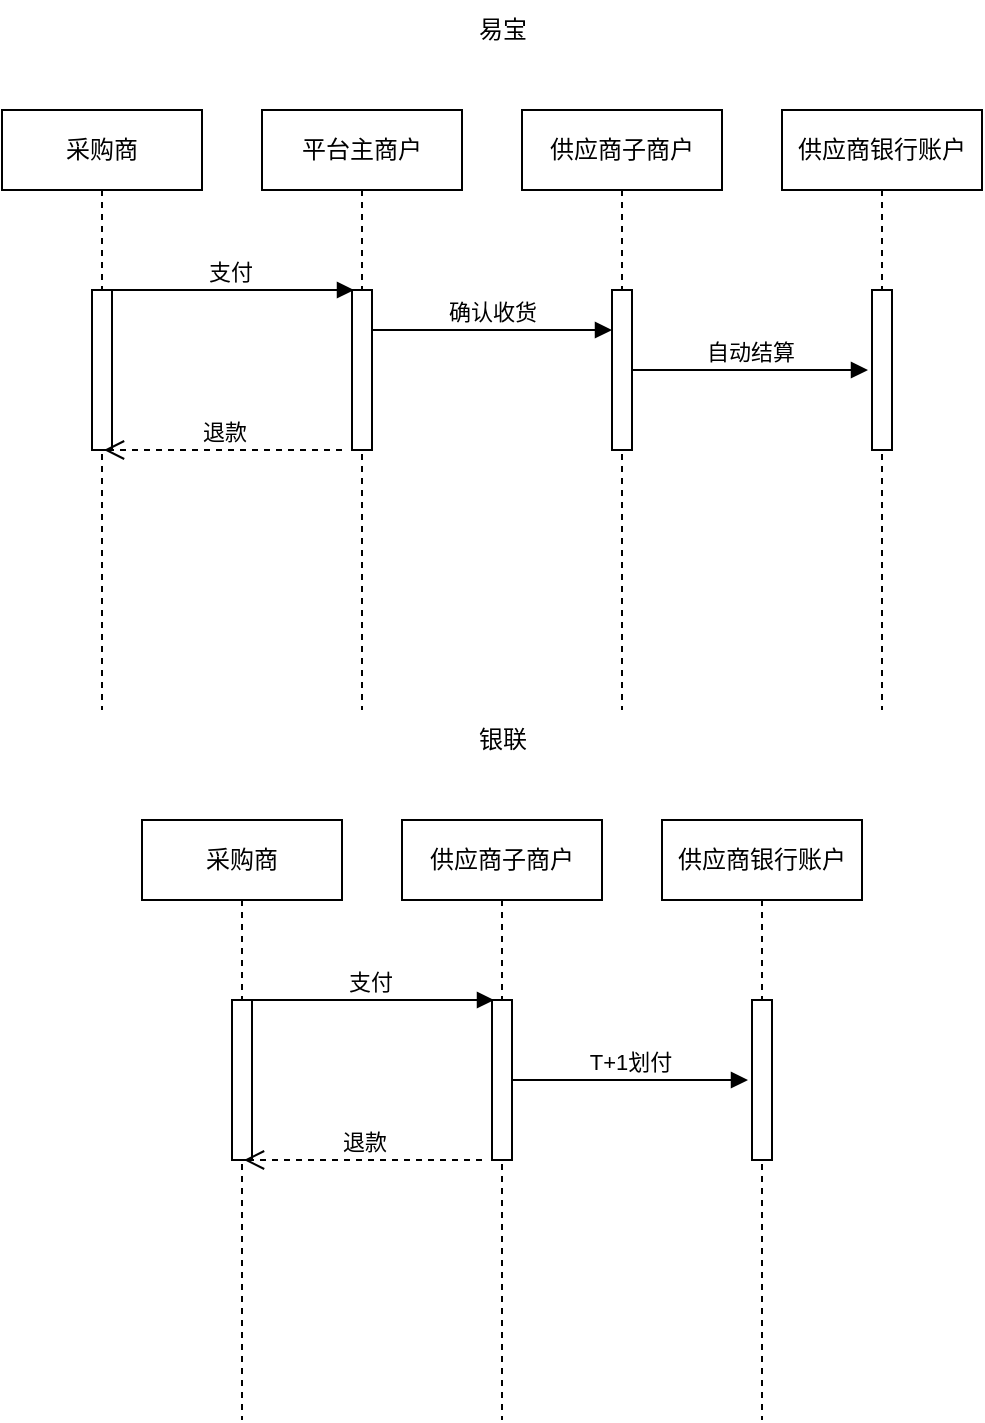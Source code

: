 <mxfile version="20.2.8" type="github">
  <diagram id="G3seGN704pD80zqX40h4" name="第 1 页">
    <mxGraphModel dx="946" dy="559" grid="1" gridSize="10" guides="1" tooltips="1" connect="1" arrows="1" fold="1" page="1" pageScale="1" pageWidth="827" pageHeight="1169" math="0" shadow="0">
      <root>
        <mxCell id="0" />
        <mxCell id="1" parent="0" />
        <mxCell id="vj_nRWx_vZ0_utx0xR_P-1" value="采购商" style="shape=umlLifeline;perimeter=lifelinePerimeter;whiteSpace=wrap;html=1;container=1;collapsible=0;recursiveResize=0;outlineConnect=0;" vertex="1" parent="1">
          <mxGeometry x="90" y="80" width="100" height="300" as="geometry" />
        </mxCell>
        <mxCell id="vj_nRWx_vZ0_utx0xR_P-5" value="" style="html=1;points=[];perimeter=orthogonalPerimeter;" vertex="1" parent="vj_nRWx_vZ0_utx0xR_P-1">
          <mxGeometry x="45" y="90" width="10" height="80" as="geometry" />
        </mxCell>
        <mxCell id="vj_nRWx_vZ0_utx0xR_P-34" value="退款" style="html=1;verticalAlign=bottom;endArrow=open;dashed=1;endSize=8;rounded=0;entryX=0.6;entryY=1;entryDx=0;entryDy=0;entryPerimeter=0;" edge="1" parent="vj_nRWx_vZ0_utx0xR_P-1" target="vj_nRWx_vZ0_utx0xR_P-5">
          <mxGeometry relative="1" as="geometry">
            <mxPoint x="170" y="170" as="sourcePoint" />
            <mxPoint x="60" y="170" as="targetPoint" />
          </mxGeometry>
        </mxCell>
        <mxCell id="vj_nRWx_vZ0_utx0xR_P-2" value="平台主商户" style="shape=umlLifeline;perimeter=lifelinePerimeter;whiteSpace=wrap;html=1;container=1;collapsible=0;recursiveResize=0;outlineConnect=0;" vertex="1" parent="1">
          <mxGeometry x="220" y="80" width="100" height="300" as="geometry" />
        </mxCell>
        <mxCell id="vj_nRWx_vZ0_utx0xR_P-6" value="" style="html=1;points=[];perimeter=orthogonalPerimeter;" vertex="1" parent="vj_nRWx_vZ0_utx0xR_P-2">
          <mxGeometry x="45" y="90" width="10" height="80" as="geometry" />
        </mxCell>
        <mxCell id="vj_nRWx_vZ0_utx0xR_P-3" value="供应商子商户" style="shape=umlLifeline;perimeter=lifelinePerimeter;whiteSpace=wrap;html=1;container=1;collapsible=0;recursiveResize=0;outlineConnect=0;" vertex="1" parent="1">
          <mxGeometry x="350" y="80" width="100" height="300" as="geometry" />
        </mxCell>
        <mxCell id="vj_nRWx_vZ0_utx0xR_P-7" value="" style="html=1;points=[];perimeter=orthogonalPerimeter;" vertex="1" parent="vj_nRWx_vZ0_utx0xR_P-3">
          <mxGeometry x="45" y="90" width="10" height="80" as="geometry" />
        </mxCell>
        <mxCell id="vj_nRWx_vZ0_utx0xR_P-4" value="供应商银行账户" style="shape=umlLifeline;perimeter=lifelinePerimeter;whiteSpace=wrap;html=1;container=1;collapsible=0;recursiveResize=0;outlineConnect=0;" vertex="1" parent="1">
          <mxGeometry x="480" y="80" width="100" height="300" as="geometry" />
        </mxCell>
        <mxCell id="vj_nRWx_vZ0_utx0xR_P-8" value="" style="html=1;points=[];perimeter=orthogonalPerimeter;" vertex="1" parent="vj_nRWx_vZ0_utx0xR_P-4">
          <mxGeometry x="45" y="90" width="10" height="80" as="geometry" />
        </mxCell>
        <mxCell id="vj_nRWx_vZ0_utx0xR_P-27" value="支付" style="html=1;verticalAlign=bottom;endArrow=block;rounded=0;entryX=0.1;entryY=0;entryDx=0;entryDy=0;entryPerimeter=0;exitX=0.7;exitY=0;exitDx=0;exitDy=0;exitPerimeter=0;" edge="1" parent="1" source="vj_nRWx_vZ0_utx0xR_P-5" target="vj_nRWx_vZ0_utx0xR_P-6">
          <mxGeometry width="80" relative="1" as="geometry">
            <mxPoint x="150" y="170" as="sourcePoint" />
            <mxPoint x="230" y="170" as="targetPoint" />
          </mxGeometry>
        </mxCell>
        <mxCell id="vj_nRWx_vZ0_utx0xR_P-35" value="确认收货" style="html=1;verticalAlign=bottom;endArrow=block;rounded=0;entryX=0;entryY=0.25;entryDx=0;entryDy=0;entryPerimeter=0;endSize=6;exitX=1;exitY=0.25;exitDx=0;exitDy=0;exitPerimeter=0;" edge="1" parent="1" source="vj_nRWx_vZ0_utx0xR_P-6" target="vj_nRWx_vZ0_utx0xR_P-7">
          <mxGeometry width="80" relative="1" as="geometry">
            <mxPoint x="300" y="190" as="sourcePoint" />
            <mxPoint x="350" y="190" as="targetPoint" />
          </mxGeometry>
        </mxCell>
        <mxCell id="vj_nRWx_vZ0_utx0xR_P-36" value="自动结算" style="html=1;verticalAlign=bottom;endArrow=block;rounded=0;endSize=6;entryX=-0.2;entryY=0.5;entryDx=0;entryDy=0;entryPerimeter=0;exitX=1;exitY=0.5;exitDx=0;exitDy=0;exitPerimeter=0;" edge="1" parent="1" source="vj_nRWx_vZ0_utx0xR_P-7" target="vj_nRWx_vZ0_utx0xR_P-8">
          <mxGeometry width="80" relative="1" as="geometry">
            <mxPoint x="420" y="210" as="sourcePoint" />
            <mxPoint x="490" y="210" as="targetPoint" />
          </mxGeometry>
        </mxCell>
        <mxCell id="vj_nRWx_vZ0_utx0xR_P-37" value="易宝" style="text;html=1;align=center;verticalAlign=middle;resizable=0;points=[];autosize=1;strokeColor=none;fillColor=none;" vertex="1" parent="1">
          <mxGeometry x="315" y="25" width="50" height="30" as="geometry" />
        </mxCell>
        <mxCell id="vj_nRWx_vZ0_utx0xR_P-38" value="采购商" style="shape=umlLifeline;perimeter=lifelinePerimeter;whiteSpace=wrap;html=1;container=1;collapsible=0;recursiveResize=0;outlineConnect=0;" vertex="1" parent="1">
          <mxGeometry x="160" y="435" width="100" height="300" as="geometry" />
        </mxCell>
        <mxCell id="vj_nRWx_vZ0_utx0xR_P-39" value="" style="html=1;points=[];perimeter=orthogonalPerimeter;" vertex="1" parent="vj_nRWx_vZ0_utx0xR_P-38">
          <mxGeometry x="45" y="90" width="10" height="80" as="geometry" />
        </mxCell>
        <mxCell id="vj_nRWx_vZ0_utx0xR_P-40" value="退款" style="html=1;verticalAlign=bottom;endArrow=open;dashed=1;endSize=8;rounded=0;entryX=0.6;entryY=1;entryDx=0;entryDy=0;entryPerimeter=0;" edge="1" parent="vj_nRWx_vZ0_utx0xR_P-38" target="vj_nRWx_vZ0_utx0xR_P-39">
          <mxGeometry relative="1" as="geometry">
            <mxPoint x="170" y="170" as="sourcePoint" />
            <mxPoint x="60" y="170" as="targetPoint" />
          </mxGeometry>
        </mxCell>
        <mxCell id="vj_nRWx_vZ0_utx0xR_P-41" value="供应商子商户" style="shape=umlLifeline;perimeter=lifelinePerimeter;whiteSpace=wrap;html=1;container=1;collapsible=0;recursiveResize=0;outlineConnect=0;" vertex="1" parent="1">
          <mxGeometry x="290" y="435" width="100" height="300" as="geometry" />
        </mxCell>
        <mxCell id="vj_nRWx_vZ0_utx0xR_P-42" value="" style="html=1;points=[];perimeter=orthogonalPerimeter;" vertex="1" parent="vj_nRWx_vZ0_utx0xR_P-41">
          <mxGeometry x="45" y="90" width="10" height="80" as="geometry" />
        </mxCell>
        <mxCell id="vj_nRWx_vZ0_utx0xR_P-43" value="供应商银行账户" style="shape=umlLifeline;perimeter=lifelinePerimeter;whiteSpace=wrap;html=1;container=1;collapsible=0;recursiveResize=0;outlineConnect=0;" vertex="1" parent="1">
          <mxGeometry x="420" y="435" width="100" height="300" as="geometry" />
        </mxCell>
        <mxCell id="vj_nRWx_vZ0_utx0xR_P-44" value="" style="html=1;points=[];perimeter=orthogonalPerimeter;" vertex="1" parent="vj_nRWx_vZ0_utx0xR_P-43">
          <mxGeometry x="45" y="90" width="10" height="80" as="geometry" />
        </mxCell>
        <mxCell id="vj_nRWx_vZ0_utx0xR_P-45" value="支付" style="html=1;verticalAlign=bottom;endArrow=block;rounded=0;entryX=0.1;entryY=0;entryDx=0;entryDy=0;entryPerimeter=0;exitX=0.7;exitY=0;exitDx=0;exitDy=0;exitPerimeter=0;" edge="1" parent="1" source="vj_nRWx_vZ0_utx0xR_P-39">
          <mxGeometry width="80" relative="1" as="geometry">
            <mxPoint x="220" y="525" as="sourcePoint" />
            <mxPoint x="336" y="525" as="targetPoint" />
          </mxGeometry>
        </mxCell>
        <mxCell id="vj_nRWx_vZ0_utx0xR_P-46" value="T+1划付" style="html=1;verticalAlign=bottom;endArrow=block;rounded=0;endSize=6;entryX=-0.2;entryY=0.5;entryDx=0;entryDy=0;entryPerimeter=0;exitX=1;exitY=0.5;exitDx=0;exitDy=0;exitPerimeter=0;" edge="1" parent="1" source="vj_nRWx_vZ0_utx0xR_P-42" target="vj_nRWx_vZ0_utx0xR_P-44">
          <mxGeometry width="80" relative="1" as="geometry">
            <mxPoint x="490" y="565" as="sourcePoint" />
            <mxPoint x="560" y="565" as="targetPoint" />
          </mxGeometry>
        </mxCell>
        <mxCell id="vj_nRWx_vZ0_utx0xR_P-47" value="银联" style="text;html=1;align=center;verticalAlign=middle;resizable=0;points=[];autosize=1;strokeColor=none;fillColor=none;" vertex="1" parent="1">
          <mxGeometry x="315" y="380" width="50" height="30" as="geometry" />
        </mxCell>
      </root>
    </mxGraphModel>
  </diagram>
</mxfile>
